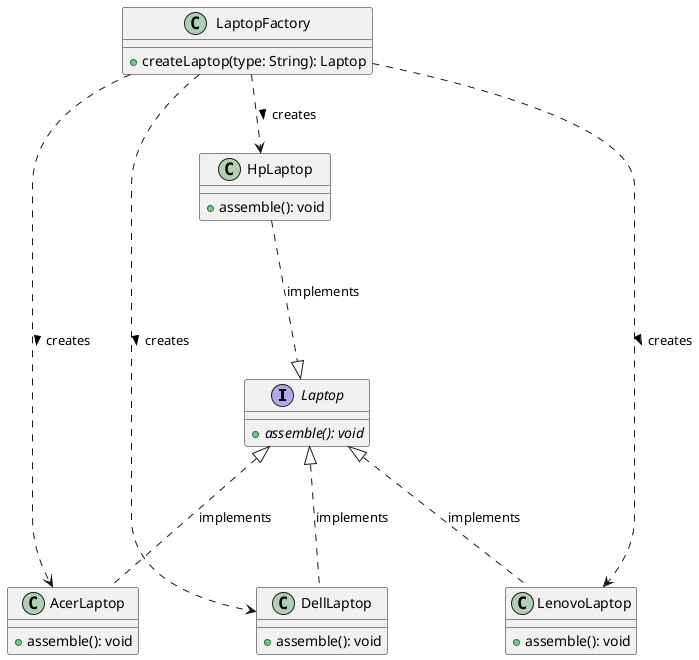 @startuml

interface Laptop {
    {abstract} +assemble(): void
}

class HpLaptop {
    +assemble(): void
}

class AcerLaptop {
    +assemble(): void
}

class LenovoLaptop {
    +assemble(): void
}

class DellLaptop {
    +assemble(): void
}

HpLaptop ..-|> Laptop : implements
AcerLaptop ..up-|> Laptop : implements
LenovoLaptop ..up-|> Laptop : implements
DellLaptop ..up-|> Laptop : implements

class LaptopFactory {
    +createLaptop(type: String): Laptop
}

LaptopFactory ..> HpLaptop : creates >
LaptopFactory ..> AcerLaptop : creates >
LaptopFactory ..> LenovoLaptop : creates >
LaptopFactory ..> DellLaptop : creates >

@enduml
